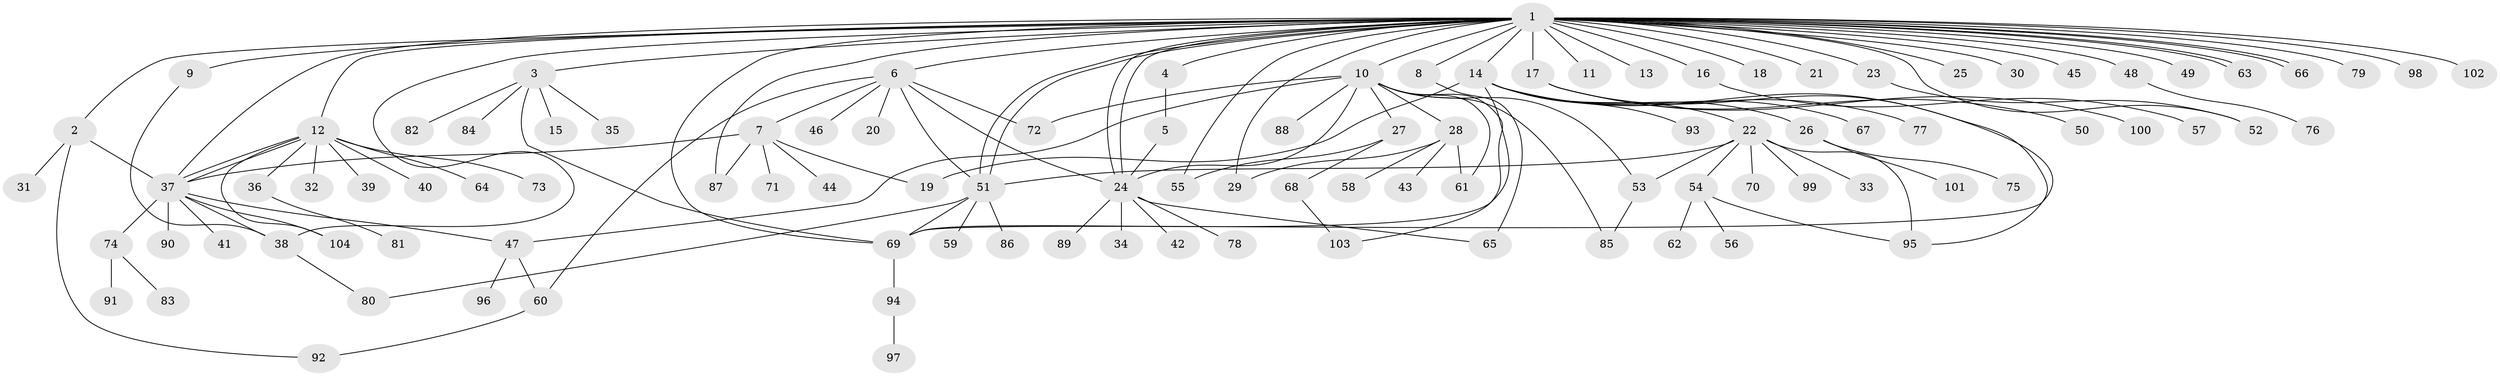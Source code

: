 // coarse degree distribution, {35: 0.012345679012345678, 3: 0.04938271604938271, 5: 0.024691358024691357, 2: 0.20987654320987653, 12: 0.012345679012345678, 11: 0.012345679012345678, 1: 0.5679012345679012, 9: 0.012345679012345678, 8: 0.012345679012345678, 6: 0.024691358024691357, 10: 0.012345679012345678, 4: 0.037037037037037035, 13: 0.012345679012345678}
// Generated by graph-tools (version 1.1) at 2025/23/03/03/25 07:23:49]
// undirected, 104 vertices, 140 edges
graph export_dot {
graph [start="1"]
  node [color=gray90,style=filled];
  1;
  2;
  3;
  4;
  5;
  6;
  7;
  8;
  9;
  10;
  11;
  12;
  13;
  14;
  15;
  16;
  17;
  18;
  19;
  20;
  21;
  22;
  23;
  24;
  25;
  26;
  27;
  28;
  29;
  30;
  31;
  32;
  33;
  34;
  35;
  36;
  37;
  38;
  39;
  40;
  41;
  42;
  43;
  44;
  45;
  46;
  47;
  48;
  49;
  50;
  51;
  52;
  53;
  54;
  55;
  56;
  57;
  58;
  59;
  60;
  61;
  62;
  63;
  64;
  65;
  66;
  67;
  68;
  69;
  70;
  71;
  72;
  73;
  74;
  75;
  76;
  77;
  78;
  79;
  80;
  81;
  82;
  83;
  84;
  85;
  86;
  87;
  88;
  89;
  90;
  91;
  92;
  93;
  94;
  95;
  96;
  97;
  98;
  99;
  100;
  101;
  102;
  103;
  104;
  1 -- 2;
  1 -- 3;
  1 -- 4;
  1 -- 6;
  1 -- 8;
  1 -- 9;
  1 -- 10;
  1 -- 11;
  1 -- 12;
  1 -- 13;
  1 -- 14;
  1 -- 16;
  1 -- 17;
  1 -- 18;
  1 -- 21;
  1 -- 23;
  1 -- 24;
  1 -- 24;
  1 -- 25;
  1 -- 29;
  1 -- 30;
  1 -- 37;
  1 -- 38;
  1 -- 45;
  1 -- 48;
  1 -- 49;
  1 -- 51;
  1 -- 51;
  1 -- 52;
  1 -- 55;
  1 -- 63;
  1 -- 63;
  1 -- 66;
  1 -- 66;
  1 -- 69;
  1 -- 79;
  1 -- 87;
  1 -- 98;
  1 -- 102;
  2 -- 31;
  2 -- 37;
  2 -- 92;
  3 -- 15;
  3 -- 35;
  3 -- 69;
  3 -- 82;
  3 -- 84;
  4 -- 5;
  5 -- 24;
  6 -- 7;
  6 -- 20;
  6 -- 24;
  6 -- 46;
  6 -- 51;
  6 -- 60;
  6 -- 72;
  7 -- 19;
  7 -- 37;
  7 -- 44;
  7 -- 71;
  7 -- 87;
  8 -- 65;
  9 -- 38;
  10 -- 24;
  10 -- 27;
  10 -- 28;
  10 -- 47;
  10 -- 53;
  10 -- 61;
  10 -- 72;
  10 -- 85;
  10 -- 88;
  10 -- 103;
  12 -- 32;
  12 -- 36;
  12 -- 37;
  12 -- 37;
  12 -- 39;
  12 -- 40;
  12 -- 64;
  12 -- 73;
  12 -- 104;
  14 -- 19;
  14 -- 22;
  14 -- 26;
  14 -- 67;
  14 -- 69;
  14 -- 77;
  14 -- 93;
  14 -- 95;
  16 -- 57;
  17 -- 50;
  17 -- 69;
  17 -- 100;
  22 -- 33;
  22 -- 51;
  22 -- 53;
  22 -- 54;
  22 -- 70;
  22 -- 95;
  22 -- 99;
  23 -- 52;
  24 -- 34;
  24 -- 42;
  24 -- 65;
  24 -- 78;
  24 -- 89;
  26 -- 75;
  26 -- 101;
  27 -- 55;
  27 -- 68;
  28 -- 29;
  28 -- 43;
  28 -- 58;
  28 -- 61;
  36 -- 81;
  37 -- 38;
  37 -- 41;
  37 -- 47;
  37 -- 74;
  37 -- 90;
  37 -- 104;
  38 -- 80;
  47 -- 60;
  47 -- 96;
  48 -- 76;
  51 -- 59;
  51 -- 69;
  51 -- 80;
  51 -- 86;
  53 -- 85;
  54 -- 56;
  54 -- 62;
  54 -- 95;
  60 -- 92;
  68 -- 103;
  69 -- 94;
  74 -- 83;
  74 -- 91;
  94 -- 97;
}
